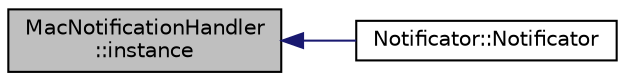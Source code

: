 digraph "MacNotificationHandler::instance"
{
  edge [fontname="Helvetica",fontsize="10",labelfontname="Helvetica",labelfontsize="10"];
  node [fontname="Helvetica",fontsize="10",shape=record];
  rankdir="LR";
  Node4 [label="MacNotificationHandler\l::instance",height=0.2,width=0.4,color="black", fillcolor="grey75", style="filled", fontcolor="black"];
  Node4 -> Node5 [dir="back",color="midnightblue",fontsize="10",style="solid",fontname="Helvetica"];
  Node5 [label="Notificator::Notificator",height=0.2,width=0.4,color="black", fillcolor="white", style="filled",URL="$class_notificator.html#ac98c8b73d4e06ea85e9f58426c5c935d",tooltip="Create a new notificator. "];
}
